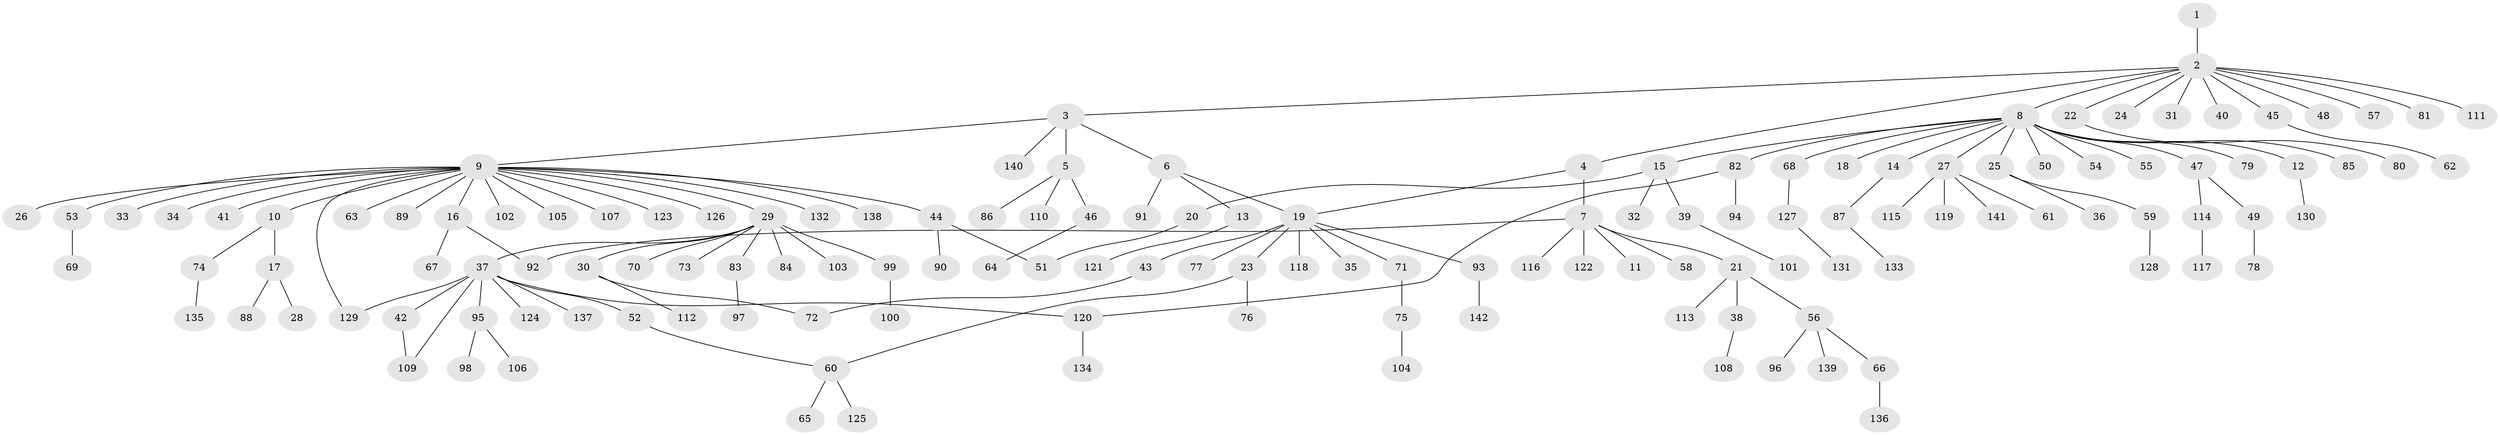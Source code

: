 // coarse degree distribution, {1: 0.6818181818181818, 12: 0.00909090909090909, 7: 0.00909090909090909, 10: 0.01818181818181818, 4: 0.045454545454545456, 9: 0.00909090909090909, 14: 0.00909090909090909, 21: 0.00909090909090909, 3: 0.03636363636363636, 2: 0.16363636363636364, 8: 0.00909090909090909}
// Generated by graph-tools (version 1.1) at 2025/41/03/06/25 10:41:48]
// undirected, 142 vertices, 149 edges
graph export_dot {
graph [start="1"]
  node [color=gray90,style=filled];
  1;
  2;
  3;
  4;
  5;
  6;
  7;
  8;
  9;
  10;
  11;
  12;
  13;
  14;
  15;
  16;
  17;
  18;
  19;
  20;
  21;
  22;
  23;
  24;
  25;
  26;
  27;
  28;
  29;
  30;
  31;
  32;
  33;
  34;
  35;
  36;
  37;
  38;
  39;
  40;
  41;
  42;
  43;
  44;
  45;
  46;
  47;
  48;
  49;
  50;
  51;
  52;
  53;
  54;
  55;
  56;
  57;
  58;
  59;
  60;
  61;
  62;
  63;
  64;
  65;
  66;
  67;
  68;
  69;
  70;
  71;
  72;
  73;
  74;
  75;
  76;
  77;
  78;
  79;
  80;
  81;
  82;
  83;
  84;
  85;
  86;
  87;
  88;
  89;
  90;
  91;
  92;
  93;
  94;
  95;
  96;
  97;
  98;
  99;
  100;
  101;
  102;
  103;
  104;
  105;
  106;
  107;
  108;
  109;
  110;
  111;
  112;
  113;
  114;
  115;
  116;
  117;
  118;
  119;
  120;
  121;
  122;
  123;
  124;
  125;
  126;
  127;
  128;
  129;
  130;
  131;
  132;
  133;
  134;
  135;
  136;
  137;
  138;
  139;
  140;
  141;
  142;
  1 -- 2;
  2 -- 3;
  2 -- 4;
  2 -- 8;
  2 -- 22;
  2 -- 24;
  2 -- 31;
  2 -- 40;
  2 -- 45;
  2 -- 48;
  2 -- 57;
  2 -- 81;
  2 -- 111;
  3 -- 5;
  3 -- 6;
  3 -- 9;
  3 -- 140;
  4 -- 7;
  4 -- 19;
  5 -- 46;
  5 -- 86;
  5 -- 110;
  6 -- 13;
  6 -- 19;
  6 -- 91;
  7 -- 11;
  7 -- 21;
  7 -- 58;
  7 -- 92;
  7 -- 116;
  7 -- 122;
  8 -- 12;
  8 -- 14;
  8 -- 15;
  8 -- 18;
  8 -- 25;
  8 -- 27;
  8 -- 47;
  8 -- 50;
  8 -- 54;
  8 -- 55;
  8 -- 68;
  8 -- 79;
  8 -- 82;
  8 -- 85;
  9 -- 10;
  9 -- 16;
  9 -- 26;
  9 -- 29;
  9 -- 33;
  9 -- 34;
  9 -- 41;
  9 -- 44;
  9 -- 53;
  9 -- 63;
  9 -- 89;
  9 -- 102;
  9 -- 105;
  9 -- 107;
  9 -- 123;
  9 -- 126;
  9 -- 129;
  9 -- 132;
  9 -- 138;
  10 -- 17;
  10 -- 74;
  12 -- 130;
  13 -- 121;
  14 -- 87;
  15 -- 20;
  15 -- 32;
  15 -- 39;
  16 -- 67;
  16 -- 92;
  17 -- 28;
  17 -- 88;
  19 -- 23;
  19 -- 35;
  19 -- 43;
  19 -- 71;
  19 -- 77;
  19 -- 93;
  19 -- 118;
  20 -- 51;
  21 -- 38;
  21 -- 56;
  21 -- 113;
  22 -- 80;
  23 -- 60;
  23 -- 76;
  25 -- 36;
  25 -- 59;
  27 -- 61;
  27 -- 115;
  27 -- 119;
  27 -- 141;
  29 -- 30;
  29 -- 37;
  29 -- 70;
  29 -- 73;
  29 -- 83;
  29 -- 84;
  29 -- 99;
  29 -- 103;
  30 -- 72;
  30 -- 112;
  37 -- 42;
  37 -- 52;
  37 -- 95;
  37 -- 109;
  37 -- 120;
  37 -- 124;
  37 -- 129;
  37 -- 137;
  38 -- 108;
  39 -- 101;
  42 -- 109;
  43 -- 72;
  44 -- 51;
  44 -- 90;
  45 -- 62;
  46 -- 64;
  47 -- 49;
  47 -- 114;
  49 -- 78;
  52 -- 60;
  53 -- 69;
  56 -- 66;
  56 -- 96;
  56 -- 139;
  59 -- 128;
  60 -- 65;
  60 -- 125;
  66 -- 136;
  68 -- 127;
  71 -- 75;
  74 -- 135;
  75 -- 104;
  82 -- 94;
  82 -- 120;
  83 -- 97;
  87 -- 133;
  93 -- 142;
  95 -- 98;
  95 -- 106;
  99 -- 100;
  114 -- 117;
  120 -- 134;
  127 -- 131;
}
